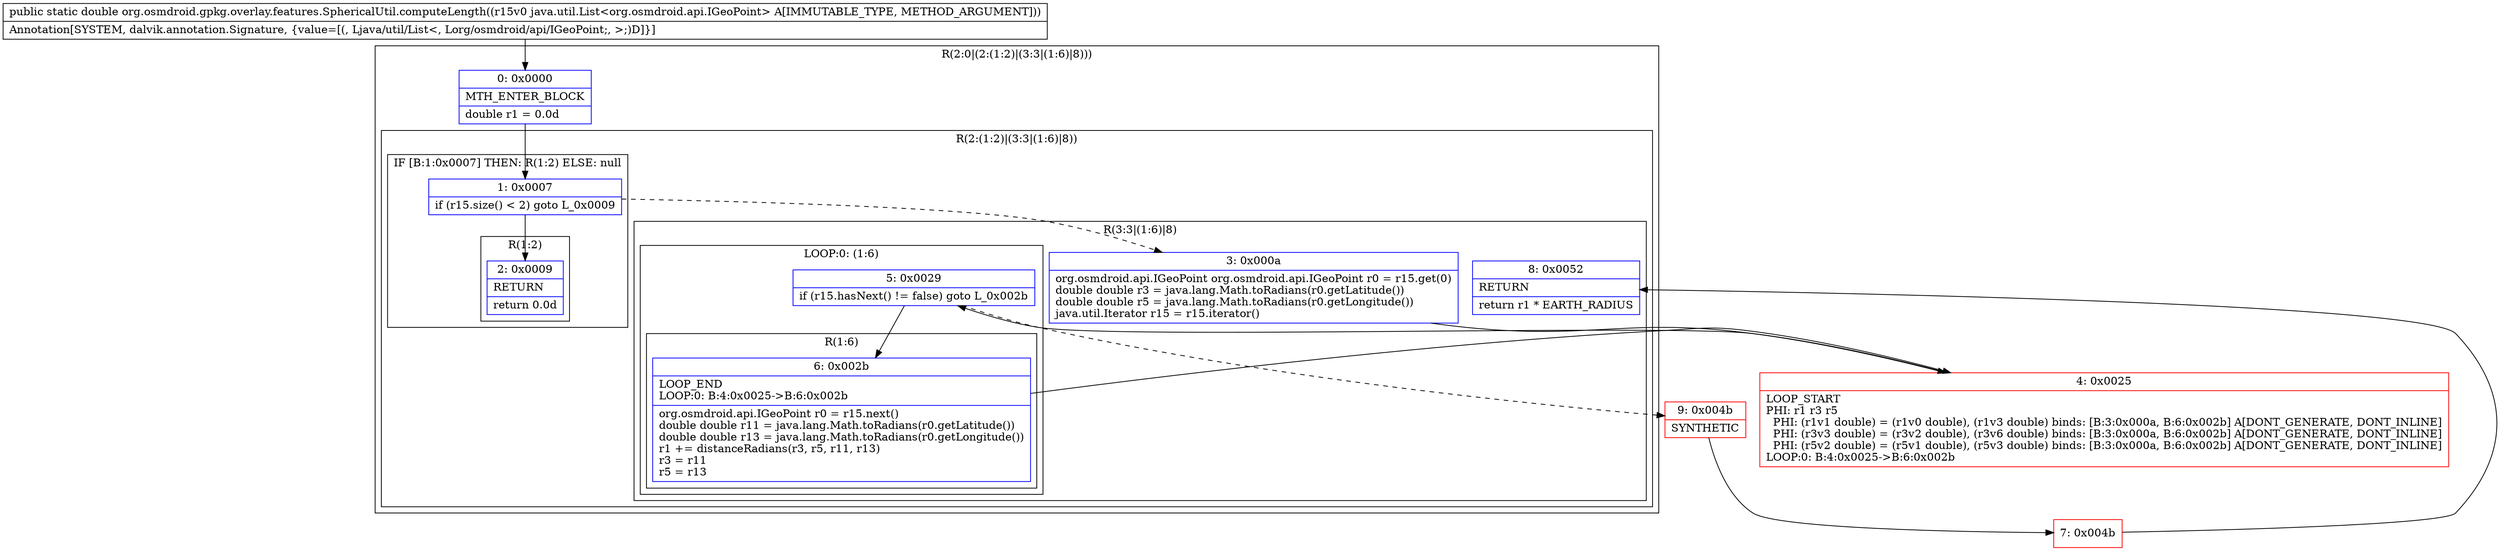 digraph "CFG fororg.osmdroid.gpkg.overlay.features.SphericalUtil.computeLength(Ljava\/util\/List;)D" {
subgraph cluster_Region_383790566 {
label = "R(2:0|(2:(1:2)|(3:3|(1:6)|8)))";
node [shape=record,color=blue];
Node_0 [shape=record,label="{0\:\ 0x0000|MTH_ENTER_BLOCK\l|double r1 = 0.0d\l}"];
subgraph cluster_Region_604336519 {
label = "R(2:(1:2)|(3:3|(1:6)|8))";
node [shape=record,color=blue];
subgraph cluster_IfRegion_548405452 {
label = "IF [B:1:0x0007] THEN: R(1:2) ELSE: null";
node [shape=record,color=blue];
Node_1 [shape=record,label="{1\:\ 0x0007|if (r15.size() \< 2) goto L_0x0009\l}"];
subgraph cluster_Region_315933559 {
label = "R(1:2)";
node [shape=record,color=blue];
Node_2 [shape=record,label="{2\:\ 0x0009|RETURN\l|return 0.0d\l}"];
}
}
subgraph cluster_Region_670470515 {
label = "R(3:3|(1:6)|8)";
node [shape=record,color=blue];
Node_3 [shape=record,label="{3\:\ 0x000a|org.osmdroid.api.IGeoPoint org.osmdroid.api.IGeoPoint r0 = r15.get(0)\ldouble double r3 = java.lang.Math.toRadians(r0.getLatitude())\ldouble double r5 = java.lang.Math.toRadians(r0.getLongitude())\ljava.util.Iterator r15 = r15.iterator()\l}"];
subgraph cluster_LoopRegion_1800253941 {
label = "LOOP:0: (1:6)";
node [shape=record,color=blue];
Node_5 [shape=record,label="{5\:\ 0x0029|if (r15.hasNext() != false) goto L_0x002b\l}"];
subgraph cluster_Region_2060729729 {
label = "R(1:6)";
node [shape=record,color=blue];
Node_6 [shape=record,label="{6\:\ 0x002b|LOOP_END\lLOOP:0: B:4:0x0025\-\>B:6:0x002b\l|org.osmdroid.api.IGeoPoint r0 = r15.next()\ldouble double r11 = java.lang.Math.toRadians(r0.getLatitude())\ldouble double r13 = java.lang.Math.toRadians(r0.getLongitude())\lr1 += distanceRadians(r3, r5, r11, r13)\lr3 = r11\lr5 = r13\l}"];
}
}
Node_8 [shape=record,label="{8\:\ 0x0052|RETURN\l|return r1 * EARTH_RADIUS\l}"];
}
}
}
Node_4 [shape=record,color=red,label="{4\:\ 0x0025|LOOP_START\lPHI: r1 r3 r5 \l  PHI: (r1v1 double) = (r1v0 double), (r1v3 double) binds: [B:3:0x000a, B:6:0x002b] A[DONT_GENERATE, DONT_INLINE]\l  PHI: (r3v3 double) = (r3v2 double), (r3v6 double) binds: [B:3:0x000a, B:6:0x002b] A[DONT_GENERATE, DONT_INLINE]\l  PHI: (r5v2 double) = (r5v1 double), (r5v3 double) binds: [B:3:0x000a, B:6:0x002b] A[DONT_GENERATE, DONT_INLINE]\lLOOP:0: B:4:0x0025\-\>B:6:0x002b\l}"];
Node_7 [shape=record,color=red,label="{7\:\ 0x004b}"];
Node_9 [shape=record,color=red,label="{9\:\ 0x004b|SYNTHETIC\l}"];
MethodNode[shape=record,label="{public static double org.osmdroid.gpkg.overlay.features.SphericalUtil.computeLength((r15v0 java.util.List\<org.osmdroid.api.IGeoPoint\> A[IMMUTABLE_TYPE, METHOD_ARGUMENT]))  | Annotation[SYSTEM, dalvik.annotation.Signature, \{value=[(, Ljava\/util\/List\<, Lorg\/osmdroid\/api\/IGeoPoint;, \>;)D]\}]\l}"];
MethodNode -> Node_0;
Node_0 -> Node_1;
Node_1 -> Node_2;
Node_1 -> Node_3[style=dashed];
Node_3 -> Node_4;
Node_5 -> Node_6;
Node_5 -> Node_9[style=dashed];
Node_6 -> Node_4;
Node_4 -> Node_5;
Node_7 -> Node_8;
Node_9 -> Node_7;
}

